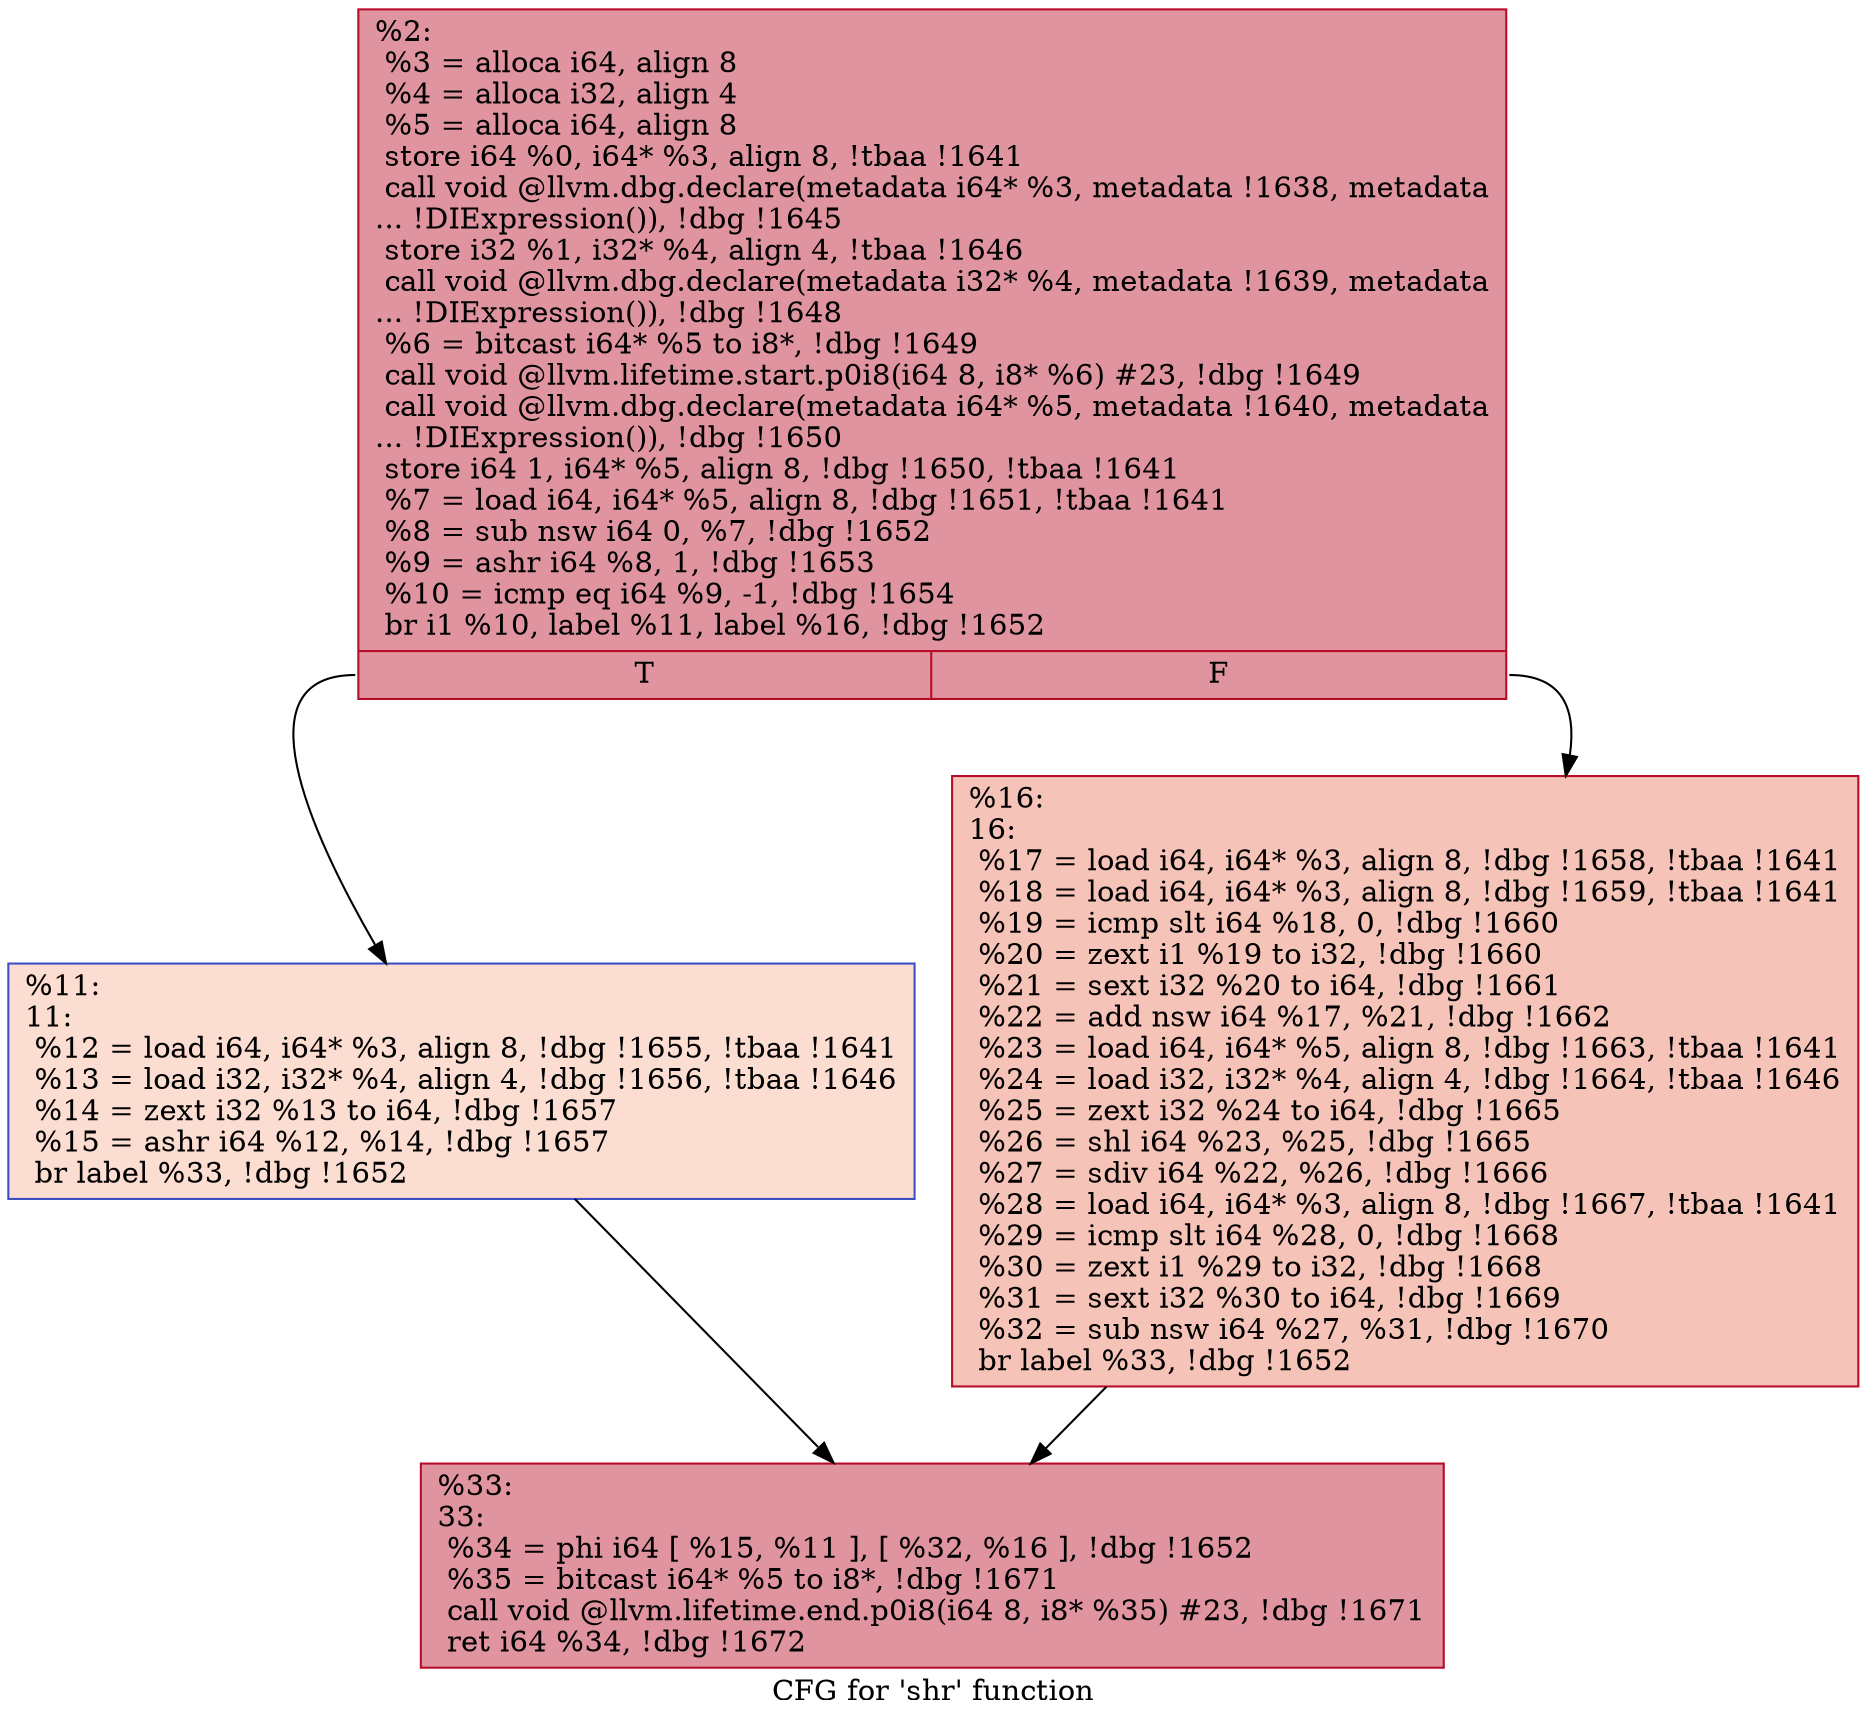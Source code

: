 digraph "CFG for 'shr' function" {
	label="CFG for 'shr' function";

	Node0x18f2d80 [shape=record,color="#b70d28ff", style=filled, fillcolor="#b70d2870",label="{%2:\l  %3 = alloca i64, align 8\l  %4 = alloca i32, align 4\l  %5 = alloca i64, align 8\l  store i64 %0, i64* %3, align 8, !tbaa !1641\l  call void @llvm.dbg.declare(metadata i64* %3, metadata !1638, metadata\l... !DIExpression()), !dbg !1645\l  store i32 %1, i32* %4, align 4, !tbaa !1646\l  call void @llvm.dbg.declare(metadata i32* %4, metadata !1639, metadata\l... !DIExpression()), !dbg !1648\l  %6 = bitcast i64* %5 to i8*, !dbg !1649\l  call void @llvm.lifetime.start.p0i8(i64 8, i8* %6) #23, !dbg !1649\l  call void @llvm.dbg.declare(metadata i64* %5, metadata !1640, metadata\l... !DIExpression()), !dbg !1650\l  store i64 1, i64* %5, align 8, !dbg !1650, !tbaa !1641\l  %7 = load i64, i64* %5, align 8, !dbg !1651, !tbaa !1641\l  %8 = sub nsw i64 0, %7, !dbg !1652\l  %9 = ashr i64 %8, 1, !dbg !1653\l  %10 = icmp eq i64 %9, -1, !dbg !1654\l  br i1 %10, label %11, label %16, !dbg !1652\l|{<s0>T|<s1>F}}"];
	Node0x18f2d80:s0 -> Node0x18f3e10;
	Node0x18f2d80:s1 -> Node0x18f3e60;
	Node0x18f3e10 [shape=record,color="#3d50c3ff", style=filled, fillcolor="#f7b39670",label="{%11:\l11:                                               \l  %12 = load i64, i64* %3, align 8, !dbg !1655, !tbaa !1641\l  %13 = load i32, i32* %4, align 4, !dbg !1656, !tbaa !1646\l  %14 = zext i32 %13 to i64, !dbg !1657\l  %15 = ashr i64 %12, %14, !dbg !1657\l  br label %33, !dbg !1652\l}"];
	Node0x18f3e10 -> Node0x18f3eb0;
	Node0x18f3e60 [shape=record,color="#b70d28ff", style=filled, fillcolor="#e8765c70",label="{%16:\l16:                                               \l  %17 = load i64, i64* %3, align 8, !dbg !1658, !tbaa !1641\l  %18 = load i64, i64* %3, align 8, !dbg !1659, !tbaa !1641\l  %19 = icmp slt i64 %18, 0, !dbg !1660\l  %20 = zext i1 %19 to i32, !dbg !1660\l  %21 = sext i32 %20 to i64, !dbg !1661\l  %22 = add nsw i64 %17, %21, !dbg !1662\l  %23 = load i64, i64* %5, align 8, !dbg !1663, !tbaa !1641\l  %24 = load i32, i32* %4, align 4, !dbg !1664, !tbaa !1646\l  %25 = zext i32 %24 to i64, !dbg !1665\l  %26 = shl i64 %23, %25, !dbg !1665\l  %27 = sdiv i64 %22, %26, !dbg !1666\l  %28 = load i64, i64* %3, align 8, !dbg !1667, !tbaa !1641\l  %29 = icmp slt i64 %28, 0, !dbg !1668\l  %30 = zext i1 %29 to i32, !dbg !1668\l  %31 = sext i32 %30 to i64, !dbg !1669\l  %32 = sub nsw i64 %27, %31, !dbg !1670\l  br label %33, !dbg !1652\l}"];
	Node0x18f3e60 -> Node0x18f3eb0;
	Node0x18f3eb0 [shape=record,color="#b70d28ff", style=filled, fillcolor="#b70d2870",label="{%33:\l33:                                               \l  %34 = phi i64 [ %15, %11 ], [ %32, %16 ], !dbg !1652\l  %35 = bitcast i64* %5 to i8*, !dbg !1671\l  call void @llvm.lifetime.end.p0i8(i64 8, i8* %35) #23, !dbg !1671\l  ret i64 %34, !dbg !1672\l}"];
}
